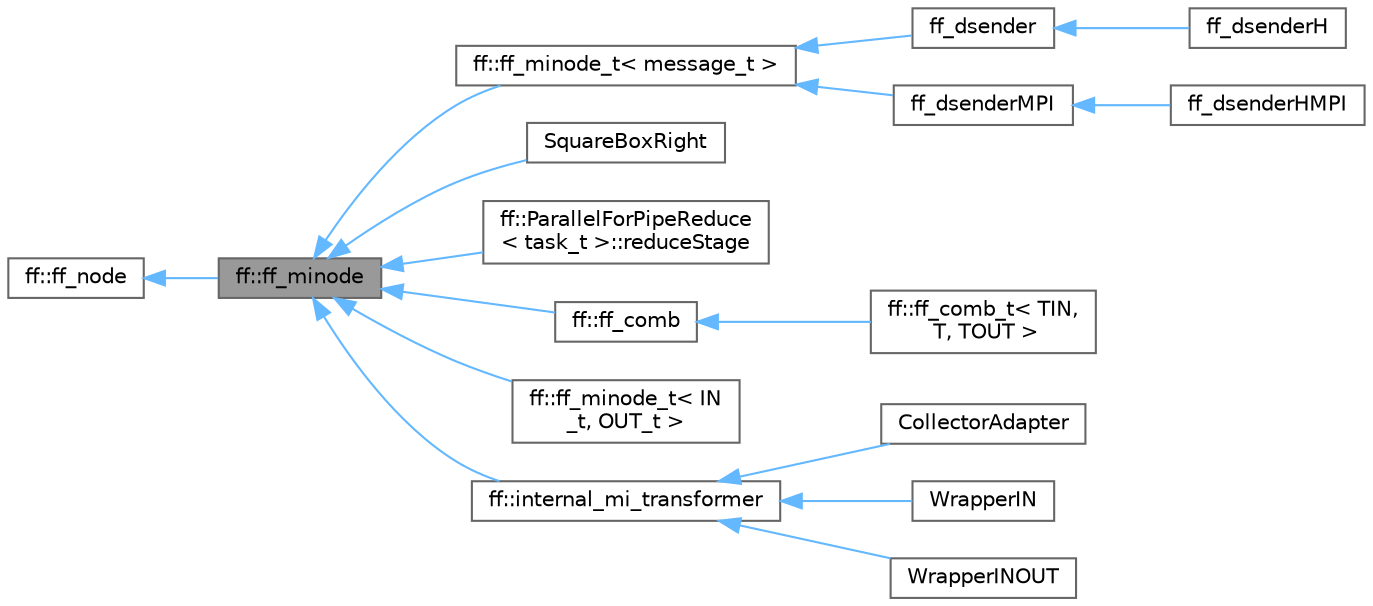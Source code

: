digraph "ff::ff_minode"
{
 // LATEX_PDF_SIZE
  bgcolor="transparent";
  edge [fontname=Helvetica,fontsize=10,labelfontname=Helvetica,labelfontsize=10];
  node [fontname=Helvetica,fontsize=10,shape=box,height=0.2,width=0.4];
  rankdir="LR";
  Node1 [id="Node000001",label="ff::ff_minode",height=0.2,width=0.4,color="gray40", fillcolor="grey60", style="filled", fontcolor="black",tooltip="Multiple input ff_node (the SPMC mediator)"];
  Node2 -> Node1 [id="edge1_Node000001_Node000002",dir="back",color="steelblue1",style="solid",tooltip=" "];
  Node2 [id="Node000002",label="ff::ff_node",height=0.2,width=0.4,color="gray40", fillcolor="white", style="filled",URL="$classff_1_1ff__node.html",tooltip="The FastFlow abstract contanier for a parallel activity (actor)."];
  Node1 -> Node3 [id="edge2_Node000001_Node000003",dir="back",color="steelblue1",style="solid",tooltip=" "];
  Node3 [id="Node000003",label="ff::ff_minode_t\< message_t \>",height=0.2,width=0.4,color="gray40", fillcolor="white", style="filled",URL="$structff_1_1ff__minode__t.html",tooltip=" "];
  Node3 -> Node4 [id="edge3_Node000003_Node000004",dir="back",color="steelblue1",style="solid",tooltip=" "];
  Node4 [id="Node000004",label="ff_dsender",height=0.2,width=0.4,color="gray40", fillcolor="white", style="filled",URL="$classff__dsender.html",tooltip=" "];
  Node4 -> Node5 [id="edge4_Node000004_Node000005",dir="back",color="steelblue1",style="solid",tooltip=" "];
  Node5 [id="Node000005",label="ff_dsenderH",height=0.2,width=0.4,color="gray40", fillcolor="white", style="filled",URL="$classff__dsender_h.html",tooltip=" "];
  Node3 -> Node6 [id="edge5_Node000003_Node000006",dir="back",color="steelblue1",style="solid",tooltip=" "];
  Node6 [id="Node000006",label="ff_dsenderMPI",height=0.2,width=0.4,color="gray40", fillcolor="white", style="filled",URL="$classff__dsender_m_p_i.html",tooltip=" "];
  Node6 -> Node7 [id="edge6_Node000006_Node000007",dir="back",color="steelblue1",style="solid",tooltip=" "];
  Node7 [id="Node000007",label="ff_dsenderHMPI",height=0.2,width=0.4,color="gray40", fillcolor="white", style="filled",URL="$classff__dsender_h_m_p_i.html",tooltip=" "];
  Node1 -> Node8 [id="edge7_Node000001_Node000008",dir="back",color="steelblue1",style="solid",tooltip=" "];
  Node8 [id="Node000008",label="SquareBoxRight",height=0.2,width=0.4,color="gray40", fillcolor="white", style="filled",URL="$class_square_box_right.html",tooltip=" "];
  Node1 -> Node9 [id="edge8_Node000001_Node000009",dir="back",color="steelblue1",style="solid",tooltip=" "];
  Node9 [id="Node000009",label="ff::ParallelForPipeReduce\l\< task_t \>::reduceStage",height=0.2,width=0.4,color="gray40", fillcolor="white", style="filled",URL="$structff_1_1_parallel_for_pipe_reduce_1_1reduce_stage.html",tooltip=" "];
  Node1 -> Node10 [id="edge9_Node000001_Node000010",dir="back",color="steelblue1",style="solid",tooltip=" "];
  Node10 [id="Node000010",label="ff::ff_comb",height=0.2,width=0.4,color="gray40", fillcolor="white", style="filled",URL="$classff_1_1ff__comb.html",tooltip=" "];
  Node10 -> Node11 [id="edge10_Node000010_Node000011",dir="back",color="steelblue1",style="solid",tooltip=" "];
  Node11 [id="Node000011",label="ff::ff_comb_t\< TIN,\l T, TOUT \>",height=0.2,width=0.4,color="gray40", fillcolor="white", style="filled",URL="$structff_1_1ff__comb__t.html",tooltip=" "];
  Node1 -> Node12 [id="edge11_Node000001_Node000012",dir="back",color="steelblue1",style="solid",tooltip=" "];
  Node12 [id="Node000012",label="ff::ff_minode_t\< IN\l_t, OUT_t \>",height=0.2,width=0.4,color="gray40", fillcolor="white", style="filled",URL="$structff_1_1ff__minode__t.html",tooltip="Typed multiple input ff_node (the SPMC mediator)."];
  Node1 -> Node13 [id="edge12_Node000001_Node000013",dir="back",color="steelblue1",style="solid",tooltip=" "];
  Node13 [id="Node000013",label="ff::internal_mi_transformer",height=0.2,width=0.4,color="gray40", fillcolor="white", style="filled",URL="$structff_1_1internal__mi__transformer.html",tooltip=" "];
  Node13 -> Node14 [id="edge13_Node000013_Node000014",dir="back",color="steelblue1",style="solid",tooltip=" "];
  Node14 [id="Node000014",label="CollectorAdapter",height=0.2,width=0.4,color="gray40", fillcolor="white", style="filled",URL="$class_collector_adapter.html",tooltip=" "];
  Node13 -> Node15 [id="edge14_Node000013_Node000015",dir="back",color="steelblue1",style="solid",tooltip=" "];
  Node15 [id="Node000015",label="WrapperIN",height=0.2,width=0.4,color="gray40", fillcolor="white", style="filled",URL="$class_wrapper_i_n.html",tooltip=" "];
  Node13 -> Node16 [id="edge15_Node000013_Node000016",dir="back",color="steelblue1",style="solid",tooltip=" "];
  Node16 [id="Node000016",label="WrapperINOUT",height=0.2,width=0.4,color="gray40", fillcolor="white", style="filled",URL="$class_wrapper_i_n_o_u_t.html",tooltip=" "];
}
